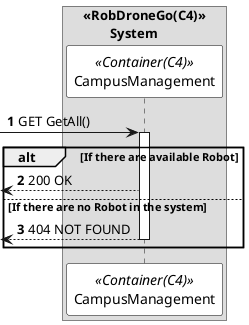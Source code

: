 @startuml listRobotSD
autonumber

skinparam sequence {
ParticipantBorderColor black
ParticipantBackgroundColor white
}


box "<<RobDroneGo(C4)>>\n\tSystem"

participant CampusManagement as CM <<Container(C4)>>
end box

-> CM: GET GetAll()
activate CM

alt If there are available Robot
 <-- CM : 200 OK


else If there are no Robot in the system

 <-- CM : 404 NOT FOUND
deactivate CM


end


@enduml
